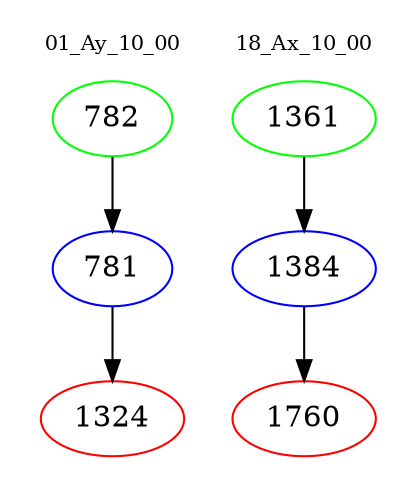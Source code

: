 digraph{
subgraph cluster_0 {
color = white
label = "01_Ay_10_00";
fontsize=10;
T0_782 [label="782", color="green"]
T0_782 -> T0_781 [color="black"]
T0_781 [label="781", color="blue"]
T0_781 -> T0_1324 [color="black"]
T0_1324 [label="1324", color="red"]
}
subgraph cluster_1 {
color = white
label = "18_Ax_10_00";
fontsize=10;
T1_1361 [label="1361", color="green"]
T1_1361 -> T1_1384 [color="black"]
T1_1384 [label="1384", color="blue"]
T1_1384 -> T1_1760 [color="black"]
T1_1760 [label="1760", color="red"]
}
}
